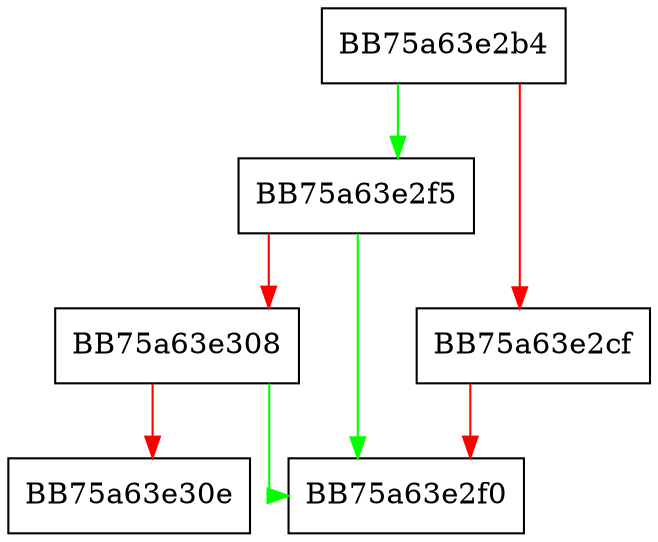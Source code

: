 digraph EtwControlCallback_V2 {
  node [shape="box"];
  graph [splines=ortho];
  BB75a63e2b4 -> BB75a63e2f5 [color="green"];
  BB75a63e2b4 -> BB75a63e2cf [color="red"];
  BB75a63e2cf -> BB75a63e2f0 [color="red"];
  BB75a63e2f5 -> BB75a63e2f0 [color="green"];
  BB75a63e2f5 -> BB75a63e308 [color="red"];
  BB75a63e308 -> BB75a63e2f0 [color="green"];
  BB75a63e308 -> BB75a63e30e [color="red"];
}